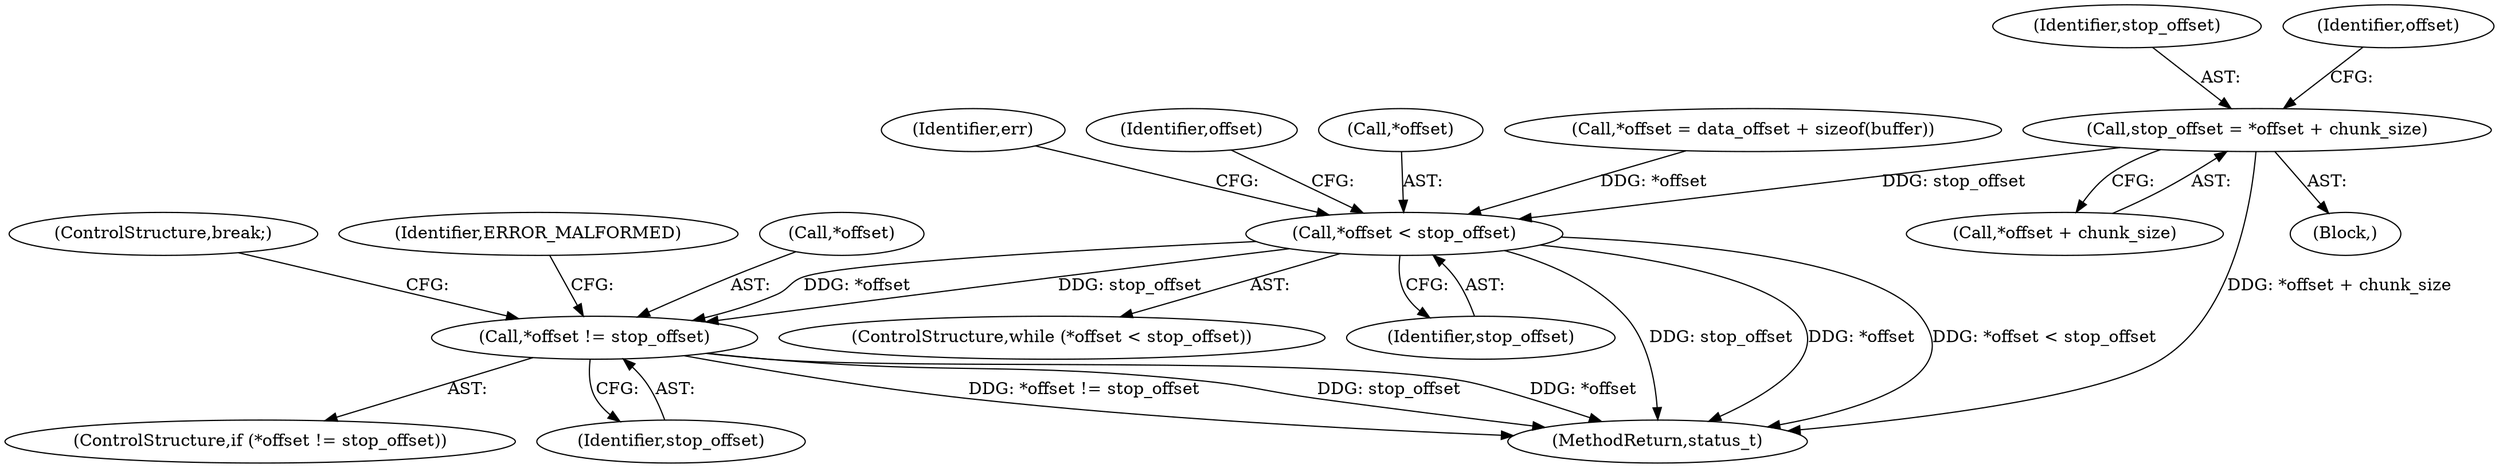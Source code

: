 digraph "0_Android_e7142a0703bc93f75e213e96ebc19000022afed9@integer" {
"1001796" [label="(Call,stop_offset = *offset + chunk_size)"];
"1001810" [label="(Call,*offset < stop_offset)"];
"1001831" [label="(Call,*offset != stop_offset)"];
"1001798" [label="(Call,*offset + chunk_size)"];
"1001838" [label="(ControlStructure,break;)"];
"1001809" [label="(ControlStructure,while (*offset < stop_offset))"];
"1001813" [label="(Identifier,stop_offset)"];
"1001837" [label="(Identifier,ERROR_MALFORMED)"];
"1001817" [label="(Identifier,err)"];
"1001830" [label="(ControlStructure,if (*offset != stop_offset))"];
"1001796" [label="(Call,stop_offset = *offset + chunk_size)"];
"1001831" [label="(Call,*offset != stop_offset)"];
"1001797" [label="(Identifier,stop_offset)"];
"1001833" [label="(Identifier,offset)"];
"1003275" [label="(MethodReturn,status_t)"];
"1001810" [label="(Call,*offset < stop_offset)"];
"1001811" [label="(Call,*offset)"];
"1001804" [label="(Identifier,offset)"];
"1001802" [label="(Call,*offset = data_offset + sizeof(buffer))"];
"1001699" [label="(Block,)"];
"1001832" [label="(Call,*offset)"];
"1001834" [label="(Identifier,stop_offset)"];
"1001796" -> "1001699"  [label="AST: "];
"1001796" -> "1001798"  [label="CFG: "];
"1001797" -> "1001796"  [label="AST: "];
"1001798" -> "1001796"  [label="AST: "];
"1001804" -> "1001796"  [label="CFG: "];
"1001796" -> "1003275"  [label="DDG: *offset + chunk_size"];
"1001796" -> "1001810"  [label="DDG: stop_offset"];
"1001810" -> "1001809"  [label="AST: "];
"1001810" -> "1001813"  [label="CFG: "];
"1001811" -> "1001810"  [label="AST: "];
"1001813" -> "1001810"  [label="AST: "];
"1001817" -> "1001810"  [label="CFG: "];
"1001833" -> "1001810"  [label="CFG: "];
"1001810" -> "1003275"  [label="DDG: stop_offset"];
"1001810" -> "1003275"  [label="DDG: *offset"];
"1001810" -> "1003275"  [label="DDG: *offset < stop_offset"];
"1001802" -> "1001810"  [label="DDG: *offset"];
"1001810" -> "1001831"  [label="DDG: *offset"];
"1001810" -> "1001831"  [label="DDG: stop_offset"];
"1001831" -> "1001830"  [label="AST: "];
"1001831" -> "1001834"  [label="CFG: "];
"1001832" -> "1001831"  [label="AST: "];
"1001834" -> "1001831"  [label="AST: "];
"1001837" -> "1001831"  [label="CFG: "];
"1001838" -> "1001831"  [label="CFG: "];
"1001831" -> "1003275"  [label="DDG: *offset != stop_offset"];
"1001831" -> "1003275"  [label="DDG: stop_offset"];
"1001831" -> "1003275"  [label="DDG: *offset"];
}
